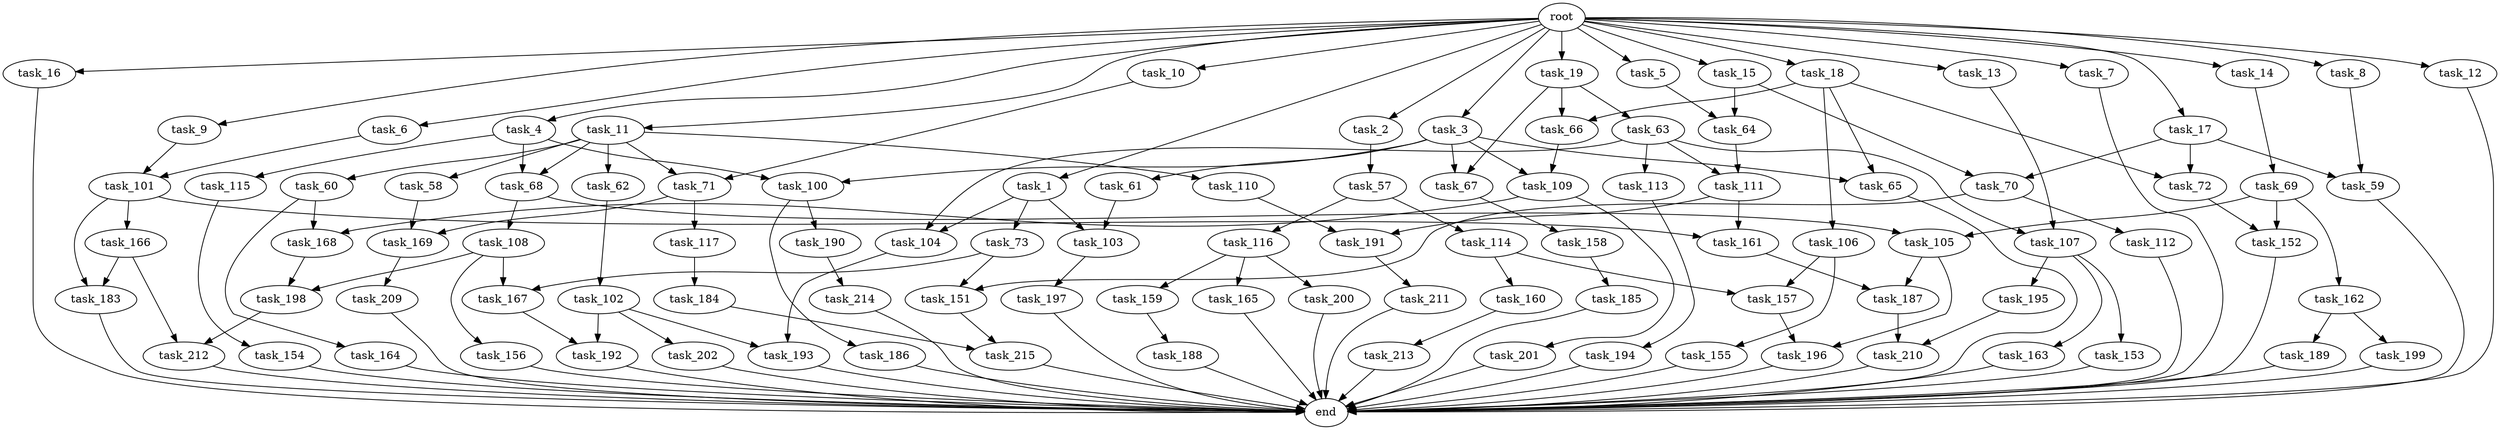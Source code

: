 digraph G {
  task_192 [size="996432412.672000"];
  task_16 [size="1.024000"];
  task_57 [size="137438953.472000"];
  task_212 [size="627065225.216000"];
  task_168 [size="214748364.800000"];
  task_115 [size="77309411.328000"];
  task_158 [size="214748364.800000"];
  task_19 [size="1.024000"];
  task_213 [size="309237645.312000"];
  task_190 [size="137438953.472000"];
  task_18 [size="1.024000"];
  task_185 [size="214748364.800000"];
  task_102 [size="858993459.200000"];
  task_11 [size="1.024000"];
  task_113 [size="77309411.328000"];
  task_68 [size="111669149.696000"];
  task_101 [size="970662608.896000"];
  task_58 [size="34359738.368000"];
  task_117 [size="549755813.888000"];
  task_162 [size="858993459.200000"];
  task_151 [size="1099511627.776000"];
  task_62 [size="34359738.368000"];
  task_14 [size="1.024000"];
  task_8 [size="1.024000"];
  task_186 [size="137438953.472000"];
  task_108 [size="34359738.368000"];
  task_156 [size="858993459.200000"];
  task_13 [size="1.024000"];
  task_72 [size="558345748.480000"];
  task_200 [size="549755813.888000"];
  task_5 [size="1.024000"];
  task_63 [size="214748364.800000"];
  root [size="0.000000"];
  task_202 [size="137438953.472000"];
  task_104 [size="936302870.528000"];
  task_7 [size="1.024000"];
  task_159 [size="549755813.888000"];
  task_1 [size="1.024000"];
  task_152 [size="1554778161.152000"];
  task_106 [size="420906795.008000"];
  task_157 [size="352187318.272000"];
  task_198 [size="996432412.672000"];
  task_214 [size="137438953.472000"];
  task_215 [size="618475290.624000"];
  task_184 [size="77309411.328000"];
  task_189 [size="858993459.200000"];
  task_155 [size="137438953.472000"];
  task_210 [size="446676598.784000"];
  task_165 [size="549755813.888000"];
  task_209 [size="858993459.200000"];
  task_110 [size="34359738.368000"];
  task_114 [size="214748364.800000"];
  task_66 [size="635655159.808000"];
  task_4 [size="1.024000"];
  task_103 [size="1717986918.400000"];
  task_191 [size="618475290.624000"];
  task_112 [size="549755813.888000"];
  task_199 [size="858993459.200000"];
  task_65 [size="1116691496.960000"];
  task_69 [size="858993459.200000"];
  task_73 [size="858993459.200000"];
  task_59 [size="996432412.672000"];
  task_188 [size="309237645.312000"];
  task_167 [size="1408749273.088000"];
  task_61 [size="695784701.952000"];
  task_107 [size="214748364.800000"];
  task_154 [size="137438953.472000"];
  task_10 [size="1.024000"];
  task_12 [size="1.024000"];
  task_111 [size="773094113.280000"];
  task_163 [size="77309411.328000"];
  task_6 [size="1.024000"];
  task_187 [size="214748364.800000"];
  task_153 [size="77309411.328000"];
  task_64 [size="214748364.800000"];
  task_15 [size="1.024000"];
  task_169 [size="627065225.216000"];
  end [size="0.000000"];
  task_164 [size="77309411.328000"];
  task_211 [size="34359738.368000"];
  task_196 [size="214748364.800000"];
  task_70 [size="214748364.800000"];
  task_160 [size="214748364.800000"];
  task_193 [size="352187318.272000"];
  task_3 [size="1.024000"];
  task_183 [size="970662608.896000"];
  task_71 [size="730144440.320000"];
  task_197 [size="137438953.472000"];
  task_105 [size="893353197.568000"];
  task_201 [size="137438953.472000"];
  task_194 [size="549755813.888000"];
  task_109 [size="730144440.320000"];
  task_60 [size="34359738.368000"];
  task_9 [size="1.024000"];
  task_2 [size="1.024000"];
  task_67 [size="910533066.752000"];
  task_161 [size="730144440.320000"];
  task_100 [size="773094113.280000"];
  task_17 [size="1.024000"];
  task_195 [size="77309411.328000"];
  task_166 [size="420906795.008000"];
  task_116 [size="214748364.800000"];

  task_192 -> end [size="1.000000"];
  task_16 -> end [size="1.000000"];
  task_57 -> task_114 [size="209715200.000000"];
  task_57 -> task_116 [size="209715200.000000"];
  task_212 -> end [size="1.000000"];
  task_168 -> task_198 [size="134217728.000000"];
  task_115 -> task_154 [size="134217728.000000"];
  task_158 -> task_185 [size="209715200.000000"];
  task_19 -> task_66 [size="209715200.000000"];
  task_19 -> task_67 [size="209715200.000000"];
  task_19 -> task_63 [size="209715200.000000"];
  task_213 -> end [size="1.000000"];
  task_190 -> task_214 [size="134217728.000000"];
  task_18 -> task_66 [size="411041792.000000"];
  task_18 -> task_65 [size="411041792.000000"];
  task_18 -> task_106 [size="411041792.000000"];
  task_18 -> task_72 [size="411041792.000000"];
  task_185 -> end [size="1.000000"];
  task_102 -> task_202 [size="134217728.000000"];
  task_102 -> task_193 [size="134217728.000000"];
  task_102 -> task_192 [size="134217728.000000"];
  task_11 -> task_71 [size="33554432.000000"];
  task_11 -> task_60 [size="33554432.000000"];
  task_11 -> task_110 [size="33554432.000000"];
  task_11 -> task_68 [size="33554432.000000"];
  task_11 -> task_62 [size="33554432.000000"];
  task_11 -> task_58 [size="33554432.000000"];
  task_113 -> task_194 [size="536870912.000000"];
  task_68 -> task_108 [size="33554432.000000"];
  task_68 -> task_105 [size="33554432.000000"];
  task_101 -> task_166 [size="411041792.000000"];
  task_101 -> task_161 [size="411041792.000000"];
  task_101 -> task_183 [size="411041792.000000"];
  task_58 -> task_169 [size="75497472.000000"];
  task_117 -> task_184 [size="75497472.000000"];
  task_162 -> task_189 [size="838860800.000000"];
  task_162 -> task_199 [size="838860800.000000"];
  task_151 -> task_215 [size="301989888.000000"];
  task_62 -> task_102 [size="838860800.000000"];
  task_14 -> task_69 [size="838860800.000000"];
  task_8 -> task_59 [size="838860800.000000"];
  task_186 -> end [size="1.000000"];
  task_108 -> task_156 [size="838860800.000000"];
  task_108 -> task_167 [size="838860800.000000"];
  task_108 -> task_198 [size="838860800.000000"];
  task_156 -> end [size="1.000000"];
  task_13 -> task_107 [size="134217728.000000"];
  task_72 -> task_152 [size="679477248.000000"];
  task_200 -> end [size="1.000000"];
  task_5 -> task_64 [size="134217728.000000"];
  task_63 -> task_111 [size="75497472.000000"];
  task_63 -> task_113 [size="75497472.000000"];
  task_63 -> task_104 [size="75497472.000000"];
  task_63 -> task_107 [size="75497472.000000"];
  root -> task_2 [size="1.000000"];
  root -> task_7 [size="1.000000"];
  root -> task_5 [size="1.000000"];
  root -> task_11 [size="1.000000"];
  root -> task_10 [size="1.000000"];
  root -> task_16 [size="1.000000"];
  root -> task_4 [size="1.000000"];
  root -> task_17 [size="1.000000"];
  root -> task_3 [size="1.000000"];
  root -> task_13 [size="1.000000"];
  root -> task_18 [size="1.000000"];
  root -> task_9 [size="1.000000"];
  root -> task_19 [size="1.000000"];
  root -> task_6 [size="1.000000"];
  root -> task_14 [size="1.000000"];
  root -> task_8 [size="1.000000"];
  root -> task_12 [size="1.000000"];
  root -> task_15 [size="1.000000"];
  root -> task_1 [size="1.000000"];
  task_202 -> end [size="1.000000"];
  task_104 -> task_193 [size="209715200.000000"];
  task_7 -> end [size="1.000000"];
  task_159 -> task_188 [size="301989888.000000"];
  task_1 -> task_73 [size="838860800.000000"];
  task_1 -> task_103 [size="838860800.000000"];
  task_1 -> task_104 [size="838860800.000000"];
  task_152 -> end [size="1.000000"];
  task_106 -> task_155 [size="134217728.000000"];
  task_106 -> task_157 [size="134217728.000000"];
  task_157 -> task_196 [size="75497472.000000"];
  task_198 -> task_212 [size="75497472.000000"];
  task_214 -> end [size="1.000000"];
  task_215 -> end [size="1.000000"];
  task_184 -> task_215 [size="301989888.000000"];
  task_189 -> end [size="1.000000"];
  task_155 -> end [size="1.000000"];
  task_210 -> end [size="1.000000"];
  task_165 -> end [size="1.000000"];
  task_209 -> end [size="1.000000"];
  task_110 -> task_191 [size="301989888.000000"];
  task_114 -> task_160 [size="209715200.000000"];
  task_114 -> task_157 [size="209715200.000000"];
  task_66 -> task_109 [size="33554432.000000"];
  task_4 -> task_68 [size="75497472.000000"];
  task_4 -> task_100 [size="75497472.000000"];
  task_4 -> task_115 [size="75497472.000000"];
  task_103 -> task_197 [size="134217728.000000"];
  task_191 -> task_211 [size="33554432.000000"];
  task_112 -> end [size="1.000000"];
  task_199 -> end [size="1.000000"];
  task_65 -> end [size="1.000000"];
  task_69 -> task_162 [size="838860800.000000"];
  task_69 -> task_152 [size="838860800.000000"];
  task_69 -> task_105 [size="838860800.000000"];
  task_73 -> task_167 [size="536870912.000000"];
  task_73 -> task_151 [size="536870912.000000"];
  task_59 -> end [size="1.000000"];
  task_188 -> end [size="1.000000"];
  task_167 -> task_192 [size="838860800.000000"];
  task_61 -> task_103 [size="838860800.000000"];
  task_107 -> task_163 [size="75497472.000000"];
  task_107 -> task_153 [size="75497472.000000"];
  task_107 -> task_195 [size="75497472.000000"];
  task_154 -> end [size="1.000000"];
  task_10 -> task_71 [size="679477248.000000"];
  task_12 -> end [size="1.000000"];
  task_111 -> task_191 [size="301989888.000000"];
  task_111 -> task_161 [size="301989888.000000"];
  task_163 -> end [size="1.000000"];
  task_6 -> task_101 [size="536870912.000000"];
  task_187 -> task_210 [size="301989888.000000"];
  task_153 -> end [size="1.000000"];
  task_64 -> task_111 [size="679477248.000000"];
  task_15 -> task_70 [size="75497472.000000"];
  task_15 -> task_64 [size="75497472.000000"];
  task_169 -> task_209 [size="838860800.000000"];
  task_164 -> end [size="1.000000"];
  task_211 -> end [size="1.000000"];
  task_196 -> end [size="1.000000"];
  task_70 -> task_112 [size="536870912.000000"];
  task_70 -> task_151 [size="536870912.000000"];
  task_160 -> task_213 [size="301989888.000000"];
  task_193 -> end [size="1.000000"];
  task_3 -> task_61 [size="679477248.000000"];
  task_3 -> task_100 [size="679477248.000000"];
  task_3 -> task_65 [size="679477248.000000"];
  task_3 -> task_67 [size="679477248.000000"];
  task_3 -> task_109 [size="679477248.000000"];
  task_183 -> end [size="1.000000"];
  task_71 -> task_117 [size="536870912.000000"];
  task_71 -> task_169 [size="536870912.000000"];
  task_197 -> end [size="1.000000"];
  task_105 -> task_187 [size="134217728.000000"];
  task_105 -> task_196 [size="134217728.000000"];
  task_201 -> end [size="1.000000"];
  task_194 -> end [size="1.000000"];
  task_109 -> task_168 [size="134217728.000000"];
  task_109 -> task_201 [size="134217728.000000"];
  task_60 -> task_164 [size="75497472.000000"];
  task_60 -> task_168 [size="75497472.000000"];
  task_9 -> task_101 [size="411041792.000000"];
  task_2 -> task_57 [size="134217728.000000"];
  task_67 -> task_158 [size="209715200.000000"];
  task_161 -> task_187 [size="75497472.000000"];
  task_100 -> task_186 [size="134217728.000000"];
  task_100 -> task_190 [size="134217728.000000"];
  task_17 -> task_70 [size="134217728.000000"];
  task_17 -> task_59 [size="134217728.000000"];
  task_17 -> task_72 [size="134217728.000000"];
  task_195 -> task_210 [size="134217728.000000"];
  task_166 -> task_212 [size="536870912.000000"];
  task_166 -> task_183 [size="536870912.000000"];
  task_116 -> task_159 [size="536870912.000000"];
  task_116 -> task_200 [size="536870912.000000"];
  task_116 -> task_165 [size="536870912.000000"];
}
